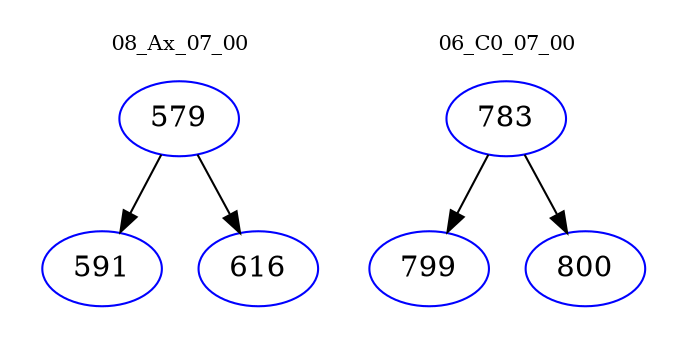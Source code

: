 digraph{
subgraph cluster_0 {
color = white
label = "08_Ax_07_00";
fontsize=10;
T0_579 [label="579", color="blue"]
T0_579 -> T0_591 [color="black"]
T0_591 [label="591", color="blue"]
T0_579 -> T0_616 [color="black"]
T0_616 [label="616", color="blue"]
}
subgraph cluster_1 {
color = white
label = "06_C0_07_00";
fontsize=10;
T1_783 [label="783", color="blue"]
T1_783 -> T1_799 [color="black"]
T1_799 [label="799", color="blue"]
T1_783 -> T1_800 [color="black"]
T1_800 [label="800", color="blue"]
}
}
